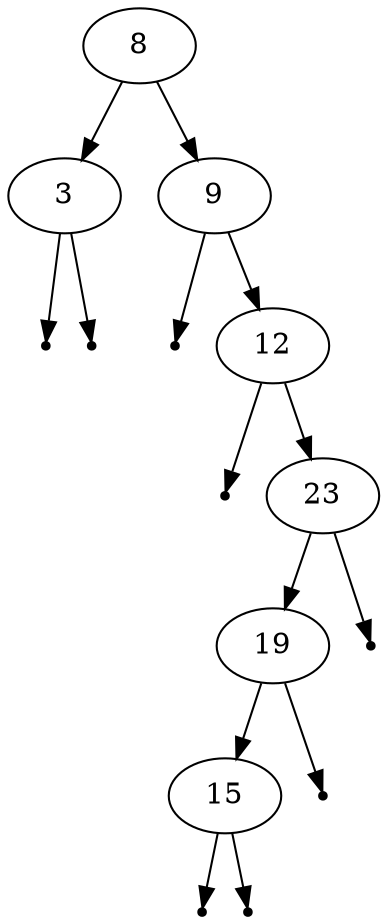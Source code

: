 digraph { 
graph[ordering="out"]; 
8 -> 3;
null0[shape=point]
3 -> null0;
null1[shape=point]
3 -> null1;
8 -> 9;
null2[shape=point]
9 -> null2;
9 -> 12;
null3[shape=point]
12 -> null3;
12 -> 23;
23 -> 19;
19 -> 15;
null4[shape=point]
15 -> null4;
null5[shape=point]
15 -> null5;
null6[shape=point]
19 -> null6;
null7[shape=point]
23 -> null7;
}

